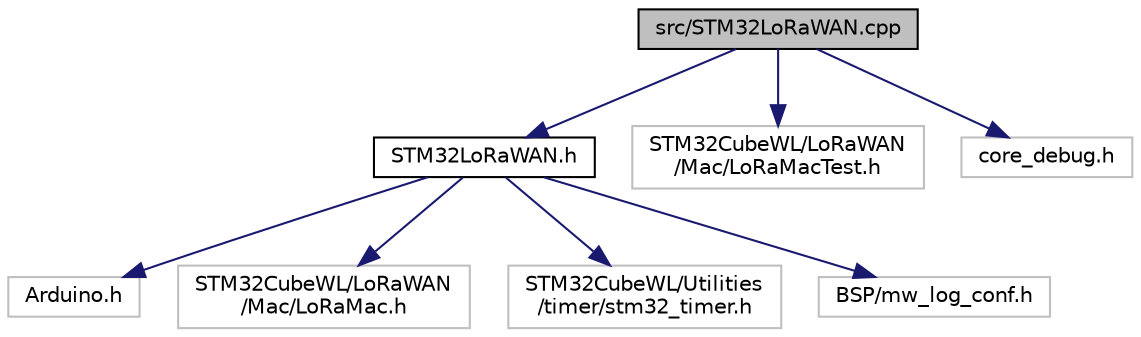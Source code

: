 digraph "src/STM32LoRaWAN.cpp"
{
 // LATEX_PDF_SIZE
  edge [fontname="Helvetica",fontsize="10",labelfontname="Helvetica",labelfontsize="10"];
  node [fontname="Helvetica",fontsize="10",shape=record];
  Node1 [label="src/STM32LoRaWAN.cpp",height=0.2,width=0.4,color="black", fillcolor="grey75", style="filled", fontcolor="black",tooltip="Main implementation for the STM32LoRaWAN library."];
  Node1 -> Node2 [color="midnightblue",fontsize="10",style="solid",fontname="Helvetica"];
  Node2 [label="STM32LoRaWAN.h",height=0.2,width=0.4,color="black", fillcolor="white", style="filled",URL="$STM32LoRaWAN_8h.html",tooltip="Main header for the STM32LoRaWAN library."];
  Node2 -> Node3 [color="midnightblue",fontsize="10",style="solid",fontname="Helvetica"];
  Node3 [label="Arduino.h",height=0.2,width=0.4,color="grey75", fillcolor="white", style="filled",tooltip=" "];
  Node2 -> Node4 [color="midnightblue",fontsize="10",style="solid",fontname="Helvetica"];
  Node4 [label="STM32CubeWL/LoRaWAN\l/Mac/LoRaMac.h",height=0.2,width=0.4,color="grey75", fillcolor="white", style="filled",tooltip=" "];
  Node2 -> Node5 [color="midnightblue",fontsize="10",style="solid",fontname="Helvetica"];
  Node5 [label="STM32CubeWL/Utilities\l/timer/stm32_timer.h",height=0.2,width=0.4,color="grey75", fillcolor="white", style="filled",tooltip=" "];
  Node2 -> Node6 [color="midnightblue",fontsize="10",style="solid",fontname="Helvetica"];
  Node6 [label="BSP/mw_log_conf.h",height=0.2,width=0.4,color="grey75", fillcolor="white", style="filled",tooltip=" "];
  Node1 -> Node7 [color="midnightblue",fontsize="10",style="solid",fontname="Helvetica"];
  Node7 [label="STM32CubeWL/LoRaWAN\l/Mac/LoRaMacTest.h",height=0.2,width=0.4,color="grey75", fillcolor="white", style="filled",tooltip=" "];
  Node1 -> Node8 [color="midnightblue",fontsize="10",style="solid",fontname="Helvetica"];
  Node8 [label="core_debug.h",height=0.2,width=0.4,color="grey75", fillcolor="white", style="filled",tooltip=" "];
}
